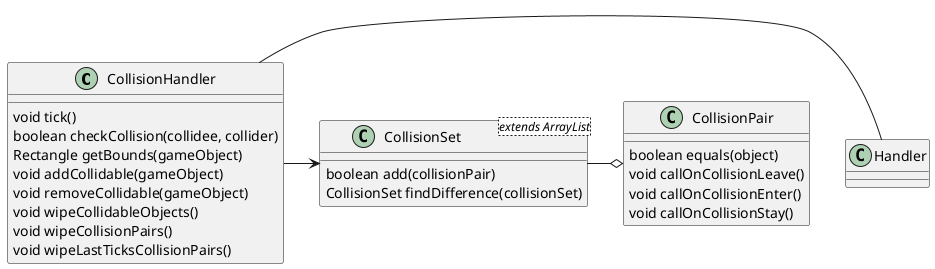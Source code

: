 @startuml

class CollisionHandler{
    void tick()
    boolean checkCollision(collidee, collider)
    Rectangle getBounds(gameObject)
    void addCollidable(gameObject)
    void removeCollidable(gameObject)
    void wipeCollidableObjects()
    void wipeCollisionPairs()
    void wipeLastTicksCollisionPairs()
}
class CollisionPair{
    boolean equals(object)
    void callOnCollisionLeave()
    void callOnCollisionEnter()
    void callOnCollisionStay()
}
class CollisionSet<extends ArrayList>{
    boolean add(collisionPair)
    CollisionSet findDifference(collisionSet)
}

CollisionHandler - Handler
CollisionHandler -> CollisionSet
CollisionSet -o CollisionPair

@enduml